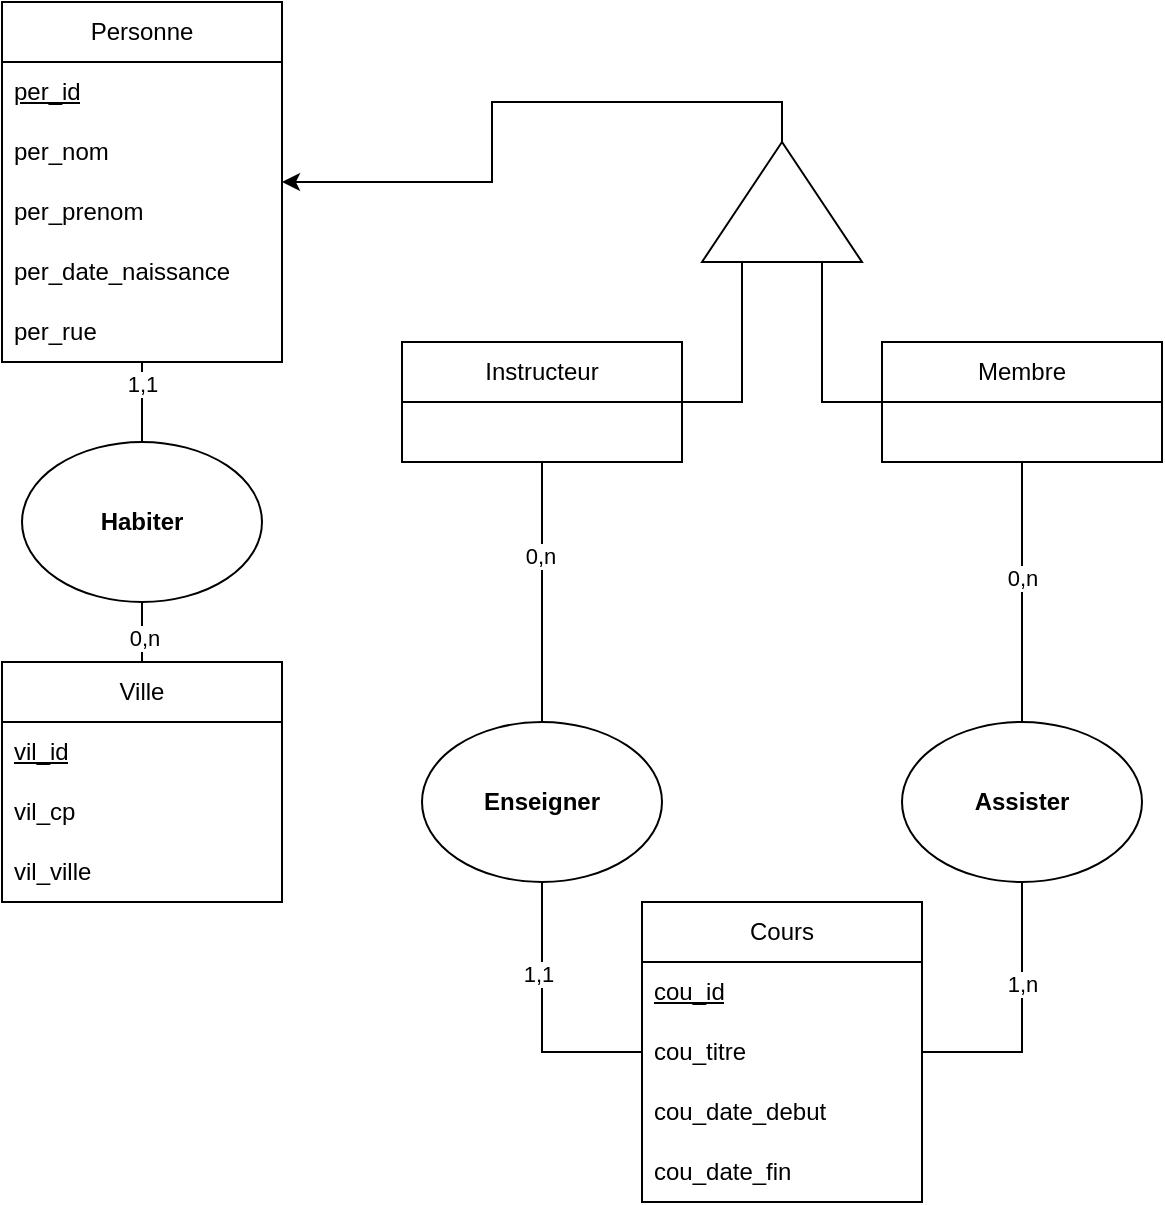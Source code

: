 <mxfile version="26.2.14">
  <diagram name="Page-1" id="Bie-GbCx_ElxEEuYqs5r">
    <mxGraphModel dx="713" dy="759" grid="1" gridSize="10" guides="1" tooltips="1" connect="1" arrows="1" fold="1" page="1" pageScale="1" pageWidth="827" pageHeight="1169" math="0" shadow="0">
      <root>
        <mxCell id="0" />
        <mxCell id="1" parent="0" />
        <mxCell id="nPYFYZVVNCCxOU4eDc-F-31" style="edgeStyle=orthogonalEdgeStyle;rounded=0;orthogonalLoop=1;jettySize=auto;html=1;entryX=0.5;entryY=1;entryDx=0;entryDy=0;exitX=1;exitY=0.5;exitDx=0;exitDy=0;endArrow=none;startFill=0;" edge="1" parent="1" source="lI-nM4l6StnNL1FtbBYX-3" target="nPYFYZVVNCCxOU4eDc-F-29">
          <mxGeometry relative="1" as="geometry" />
        </mxCell>
        <mxCell id="nPYFYZVVNCCxOU4eDc-F-36" value="1,n" style="edgeLabel;html=1;align=center;verticalAlign=middle;resizable=0;points=[];" vertex="1" connectable="0" parent="nPYFYZVVNCCxOU4eDc-F-31">
          <mxGeometry x="0.244" relative="1" as="geometry">
            <mxPoint as="offset" />
          </mxGeometry>
        </mxCell>
        <mxCell id="nPYFYZVVNCCxOU4eDc-F-34" style="edgeStyle=orthogonalEdgeStyle;rounded=0;orthogonalLoop=1;jettySize=auto;html=1;entryX=0.5;entryY=1;entryDx=0;entryDy=0;exitX=0;exitY=0.5;exitDx=0;exitDy=0;endArrow=none;startFill=0;" edge="1" parent="1" source="lI-nM4l6StnNL1FtbBYX-3" target="nPYFYZVVNCCxOU4eDc-F-32">
          <mxGeometry relative="1" as="geometry" />
        </mxCell>
        <mxCell id="nPYFYZVVNCCxOU4eDc-F-38" value="1,1" style="edgeLabel;html=1;align=center;verticalAlign=middle;resizable=0;points=[];" vertex="1" connectable="0" parent="nPYFYZVVNCCxOU4eDc-F-34">
          <mxGeometry x="0.319" y="2" relative="1" as="geometry">
            <mxPoint as="offset" />
          </mxGeometry>
        </mxCell>
        <mxCell id="lI-nM4l6StnNL1FtbBYX-1" value="Cours" style="swimlane;fontStyle=0;childLayout=stackLayout;horizontal=1;startSize=30;horizontalStack=0;resizeParent=1;resizeParentMax=0;resizeLast=0;collapsible=1;marginBottom=0;whiteSpace=wrap;html=1;" parent="1" vertex="1">
          <mxGeometry x="400" y="560" width="140" height="150" as="geometry" />
        </mxCell>
        <mxCell id="lI-nM4l6StnNL1FtbBYX-2" value="&lt;u&gt;cou_id&lt;/u&gt;" style="text;strokeColor=none;fillColor=none;align=left;verticalAlign=middle;spacingLeft=4;spacingRight=4;overflow=hidden;points=[[0,0.5],[1,0.5]];portConstraint=eastwest;rotatable=0;whiteSpace=wrap;html=1;" parent="lI-nM4l6StnNL1FtbBYX-1" vertex="1">
          <mxGeometry y="30" width="140" height="30" as="geometry" />
        </mxCell>
        <mxCell id="lI-nM4l6StnNL1FtbBYX-3" value="cou_titre" style="text;strokeColor=none;fillColor=none;align=left;verticalAlign=middle;spacingLeft=4;spacingRight=4;overflow=hidden;points=[[0,0.5],[1,0.5]];portConstraint=eastwest;rotatable=0;whiteSpace=wrap;html=1;" parent="lI-nM4l6StnNL1FtbBYX-1" vertex="1">
          <mxGeometry y="60" width="140" height="30" as="geometry" />
        </mxCell>
        <mxCell id="lI-nM4l6StnNL1FtbBYX-4" value="cou_date_debut" style="text;strokeColor=none;fillColor=none;align=left;verticalAlign=middle;spacingLeft=4;spacingRight=4;overflow=hidden;points=[[0,0.5],[1,0.5]];portConstraint=eastwest;rotatable=0;whiteSpace=wrap;html=1;" parent="lI-nM4l6StnNL1FtbBYX-1" vertex="1">
          <mxGeometry y="90" width="140" height="30" as="geometry" />
        </mxCell>
        <mxCell id="lI-nM4l6StnNL1FtbBYX-5" value="cou_date_fin" style="text;strokeColor=none;fillColor=none;align=left;verticalAlign=middle;spacingLeft=4;spacingRight=4;overflow=hidden;points=[[0,0.5],[1,0.5]];portConstraint=eastwest;rotatable=0;whiteSpace=wrap;html=1;" parent="lI-nM4l6StnNL1FtbBYX-1" vertex="1">
          <mxGeometry y="120" width="140" height="30" as="geometry" />
        </mxCell>
        <mxCell id="nPYFYZVVNCCxOU4eDc-F-20" style="edgeStyle=orthogonalEdgeStyle;rounded=0;orthogonalLoop=1;jettySize=auto;html=1;entryX=0.5;entryY=1;entryDx=0;entryDy=0;endArrow=none;startFill=0;" edge="1" parent="1" source="lI-nM4l6StnNL1FtbBYX-6" target="nPYFYZVVNCCxOU4eDc-F-17">
          <mxGeometry relative="1" as="geometry" />
        </mxCell>
        <mxCell id="nPYFYZVVNCCxOU4eDc-F-22" value="0,n" style="edgeLabel;html=1;align=center;verticalAlign=middle;resizable=0;points=[];" vertex="1" connectable="0" parent="nPYFYZVVNCCxOU4eDc-F-20">
          <mxGeometry x="0.28" y="-1" relative="1" as="geometry">
            <mxPoint as="offset" />
          </mxGeometry>
        </mxCell>
        <mxCell id="lI-nM4l6StnNL1FtbBYX-6" value="Ville" style="swimlane;fontStyle=0;childLayout=stackLayout;horizontal=1;startSize=30;horizontalStack=0;resizeParent=1;resizeParentMax=0;resizeLast=0;collapsible=1;marginBottom=0;whiteSpace=wrap;html=1;" parent="1" vertex="1">
          <mxGeometry x="80" y="440" width="140" height="120" as="geometry" />
        </mxCell>
        <mxCell id="lI-nM4l6StnNL1FtbBYX-7" value="&lt;u&gt;vil_id&lt;/u&gt;" style="text;strokeColor=none;fillColor=none;align=left;verticalAlign=middle;spacingLeft=4;spacingRight=4;overflow=hidden;points=[[0,0.5],[1,0.5]];portConstraint=eastwest;rotatable=0;whiteSpace=wrap;html=1;" parent="lI-nM4l6StnNL1FtbBYX-6" vertex="1">
          <mxGeometry y="30" width="140" height="30" as="geometry" />
        </mxCell>
        <mxCell id="lI-nM4l6StnNL1FtbBYX-8" value="vil_cp" style="text;strokeColor=none;fillColor=none;align=left;verticalAlign=middle;spacingLeft=4;spacingRight=4;overflow=hidden;points=[[0,0.5],[1,0.5]];portConstraint=eastwest;rotatable=0;whiteSpace=wrap;html=1;" parent="lI-nM4l6StnNL1FtbBYX-6" vertex="1">
          <mxGeometry y="60" width="140" height="30" as="geometry" />
        </mxCell>
        <mxCell id="lI-nM4l6StnNL1FtbBYX-9" value="vil_ville" style="text;strokeColor=none;fillColor=none;align=left;verticalAlign=middle;spacingLeft=4;spacingRight=4;overflow=hidden;points=[[0,0.5],[1,0.5]];portConstraint=eastwest;rotatable=0;whiteSpace=wrap;html=1;" parent="lI-nM4l6StnNL1FtbBYX-6" vertex="1">
          <mxGeometry y="90" width="140" height="30" as="geometry" />
        </mxCell>
        <mxCell id="nPYFYZVVNCCxOU4eDc-F-19" style="edgeStyle=orthogonalEdgeStyle;rounded=0;orthogonalLoop=1;jettySize=auto;html=1;entryX=0.5;entryY=0;entryDx=0;entryDy=0;endArrow=none;startFill=0;" edge="1" parent="1" source="nPYFYZVVNCCxOU4eDc-F-1" target="nPYFYZVVNCCxOU4eDc-F-17">
          <mxGeometry relative="1" as="geometry" />
        </mxCell>
        <mxCell id="nPYFYZVVNCCxOU4eDc-F-21" value="1,1" style="edgeLabel;html=1;align=center;verticalAlign=middle;resizable=0;points=[];" vertex="1" connectable="0" parent="nPYFYZVVNCCxOU4eDc-F-19">
          <mxGeometry x="-0.45" relative="1" as="geometry">
            <mxPoint as="offset" />
          </mxGeometry>
        </mxCell>
        <mxCell id="nPYFYZVVNCCxOU4eDc-F-26" style="edgeStyle=orthogonalEdgeStyle;rounded=0;orthogonalLoop=1;jettySize=auto;html=1;endArrow=classic;startFill=0;endFill=1;exitX=1;exitY=0.5;exitDx=0;exitDy=0;" edge="1" parent="1" source="nPYFYZVVNCCxOU4eDc-F-23" target="nPYFYZVVNCCxOU4eDc-F-1">
          <mxGeometry relative="1" as="geometry" />
        </mxCell>
        <mxCell id="nPYFYZVVNCCxOU4eDc-F-1" value="Personne" style="swimlane;fontStyle=0;childLayout=stackLayout;horizontal=1;startSize=30;horizontalStack=0;resizeParent=1;resizeParentMax=0;resizeLast=0;collapsible=1;marginBottom=0;whiteSpace=wrap;html=1;" vertex="1" parent="1">
          <mxGeometry x="80" y="110" width="140" height="180" as="geometry" />
        </mxCell>
        <mxCell id="nPYFYZVVNCCxOU4eDc-F-2" value="&lt;u&gt;per_id&lt;/u&gt;" style="text;strokeColor=none;fillColor=none;align=left;verticalAlign=middle;spacingLeft=4;spacingRight=4;overflow=hidden;points=[[0,0.5],[1,0.5]];portConstraint=eastwest;rotatable=0;whiteSpace=wrap;html=1;" vertex="1" parent="nPYFYZVVNCCxOU4eDc-F-1">
          <mxGeometry y="30" width="140" height="30" as="geometry" />
        </mxCell>
        <mxCell id="nPYFYZVVNCCxOU4eDc-F-3" value="per_nom" style="text;strokeColor=none;fillColor=none;align=left;verticalAlign=middle;spacingLeft=4;spacingRight=4;overflow=hidden;points=[[0,0.5],[1,0.5]];portConstraint=eastwest;rotatable=0;whiteSpace=wrap;html=1;" vertex="1" parent="nPYFYZVVNCCxOU4eDc-F-1">
          <mxGeometry y="60" width="140" height="30" as="geometry" />
        </mxCell>
        <mxCell id="nPYFYZVVNCCxOU4eDc-F-4" value="per_prenom" style="text;strokeColor=none;fillColor=none;align=left;verticalAlign=middle;spacingLeft=4;spacingRight=4;overflow=hidden;points=[[0,0.5],[1,0.5]];portConstraint=eastwest;rotatable=0;whiteSpace=wrap;html=1;" vertex="1" parent="nPYFYZVVNCCxOU4eDc-F-1">
          <mxGeometry y="90" width="140" height="30" as="geometry" />
        </mxCell>
        <mxCell id="nPYFYZVVNCCxOU4eDc-F-5" value="per_date_naissance" style="text;strokeColor=none;fillColor=none;align=left;verticalAlign=middle;spacingLeft=4;spacingRight=4;overflow=hidden;points=[[0,0.5],[1,0.5]];portConstraint=eastwest;rotatable=0;whiteSpace=wrap;html=1;" vertex="1" parent="nPYFYZVVNCCxOU4eDc-F-1">
          <mxGeometry y="120" width="140" height="30" as="geometry" />
        </mxCell>
        <mxCell id="nPYFYZVVNCCxOU4eDc-F-6" value="per_rue" style="text;strokeColor=none;fillColor=none;align=left;verticalAlign=middle;spacingLeft=4;spacingRight=4;overflow=hidden;points=[[0,0.5],[1,0.5]];portConstraint=eastwest;rotatable=0;whiteSpace=wrap;html=1;" vertex="1" parent="nPYFYZVVNCCxOU4eDc-F-1">
          <mxGeometry y="150" width="140" height="30" as="geometry" />
        </mxCell>
        <mxCell id="nPYFYZVVNCCxOU4eDc-F-28" style="edgeStyle=orthogonalEdgeStyle;rounded=0;orthogonalLoop=1;jettySize=auto;html=1;entryX=0;entryY=0.75;entryDx=0;entryDy=0;endArrow=none;startFill=0;" edge="1" parent="1" source="nPYFYZVVNCCxOU4eDc-F-9" target="nPYFYZVVNCCxOU4eDc-F-23">
          <mxGeometry relative="1" as="geometry" />
        </mxCell>
        <mxCell id="nPYFYZVVNCCxOU4eDc-F-30" style="edgeStyle=orthogonalEdgeStyle;rounded=0;orthogonalLoop=1;jettySize=auto;html=1;entryX=0.5;entryY=0;entryDx=0;entryDy=0;endArrow=none;startFill=0;" edge="1" parent="1" source="nPYFYZVVNCCxOU4eDc-F-9" target="nPYFYZVVNCCxOU4eDc-F-29">
          <mxGeometry relative="1" as="geometry" />
        </mxCell>
        <mxCell id="nPYFYZVVNCCxOU4eDc-F-35" value="0,n" style="edgeLabel;html=1;align=center;verticalAlign=middle;resizable=0;points=[];" vertex="1" connectable="0" parent="nPYFYZVVNCCxOU4eDc-F-30">
          <mxGeometry x="-0.114" relative="1" as="geometry">
            <mxPoint as="offset" />
          </mxGeometry>
        </mxCell>
        <mxCell id="nPYFYZVVNCCxOU4eDc-F-9" value="Membre" style="swimlane;fontStyle=0;childLayout=stackLayout;horizontal=1;startSize=30;horizontalStack=0;resizeParent=1;resizeParentMax=0;resizeLast=0;collapsible=1;marginBottom=0;whiteSpace=wrap;html=1;" vertex="1" parent="1">
          <mxGeometry x="520" y="280" width="140" height="60" as="geometry" />
        </mxCell>
        <mxCell id="nPYFYZVVNCCxOU4eDc-F-27" style="edgeStyle=orthogonalEdgeStyle;rounded=0;orthogonalLoop=1;jettySize=auto;html=1;entryX=0;entryY=0.25;entryDx=0;entryDy=0;endArrow=none;startFill=0;" edge="1" parent="1" source="nPYFYZVVNCCxOU4eDc-F-13" target="nPYFYZVVNCCxOU4eDc-F-23">
          <mxGeometry relative="1" as="geometry" />
        </mxCell>
        <mxCell id="nPYFYZVVNCCxOU4eDc-F-33" style="edgeStyle=orthogonalEdgeStyle;rounded=0;orthogonalLoop=1;jettySize=auto;html=1;entryX=0.5;entryY=0;entryDx=0;entryDy=0;endArrow=none;startFill=0;" edge="1" parent="1" source="nPYFYZVVNCCxOU4eDc-F-13" target="nPYFYZVVNCCxOU4eDc-F-32">
          <mxGeometry relative="1" as="geometry" />
        </mxCell>
        <mxCell id="nPYFYZVVNCCxOU4eDc-F-37" value="0,n" style="edgeLabel;html=1;align=center;verticalAlign=middle;resizable=0;points=[];" vertex="1" connectable="0" parent="nPYFYZVVNCCxOU4eDc-F-33">
          <mxGeometry x="-0.286" y="-1" relative="1" as="geometry">
            <mxPoint as="offset" />
          </mxGeometry>
        </mxCell>
        <mxCell id="nPYFYZVVNCCxOU4eDc-F-13" value="Instructeur" style="swimlane;fontStyle=0;childLayout=stackLayout;horizontal=1;startSize=30;horizontalStack=0;resizeParent=1;resizeParentMax=0;resizeLast=0;collapsible=1;marginBottom=0;whiteSpace=wrap;html=1;" vertex="1" parent="1">
          <mxGeometry x="280" y="280" width="140" height="60" as="geometry" />
        </mxCell>
        <mxCell id="nPYFYZVVNCCxOU4eDc-F-17" value="&lt;b&gt;Habiter&lt;/b&gt;" style="ellipse;whiteSpace=wrap;html=1;" vertex="1" parent="1">
          <mxGeometry x="90" y="330" width="120" height="80" as="geometry" />
        </mxCell>
        <mxCell id="nPYFYZVVNCCxOU4eDc-F-23" value="" style="triangle;whiteSpace=wrap;html=1;rotation=-90;" vertex="1" parent="1">
          <mxGeometry x="440" y="170" width="60" height="80" as="geometry" />
        </mxCell>
        <mxCell id="nPYFYZVVNCCxOU4eDc-F-29" value="&lt;b&gt;Assister&lt;/b&gt;" style="ellipse;whiteSpace=wrap;html=1;" vertex="1" parent="1">
          <mxGeometry x="530" y="470" width="120" height="80" as="geometry" />
        </mxCell>
        <mxCell id="nPYFYZVVNCCxOU4eDc-F-32" value="&lt;b&gt;Enseigner&lt;/b&gt;" style="ellipse;whiteSpace=wrap;html=1;" vertex="1" parent="1">
          <mxGeometry x="290" y="470" width="120" height="80" as="geometry" />
        </mxCell>
      </root>
    </mxGraphModel>
  </diagram>
</mxfile>

